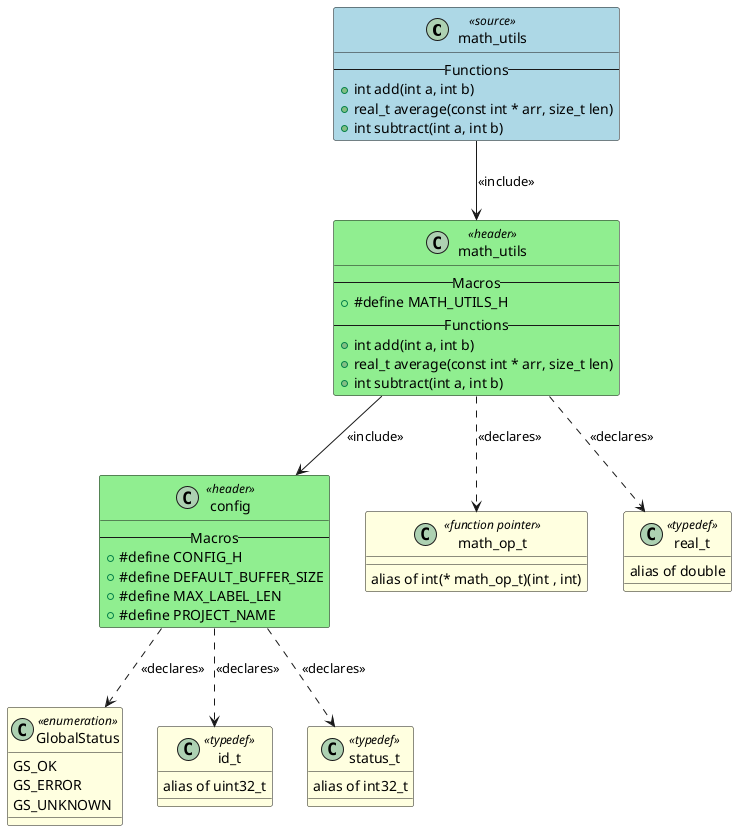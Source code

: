 @startuml math_utils

class "math_utils" as MATH_UTILS <<source>> #LightBlue
{
    -- Functions --
    + int add(int a, int b)
    + real_t average(const int * arr, size_t len)
    + int subtract(int a, int b)
}

class "config" as HEADER_CONFIG <<header>> #LightGreen
{
    -- Macros --
    + #define CONFIG_H
    + #define DEFAULT_BUFFER_SIZE
    + #define MAX_LABEL_LEN
    + #define PROJECT_NAME
}

class "math_utils" as HEADER_MATH_UTILS <<header>> #LightGreen
{
    -- Macros --
    + #define MATH_UTILS_H
    -- Functions --
    + int add(int a, int b)
    + real_t average(const int * arr, size_t len)
    + int subtract(int a, int b)
}

class "GlobalStatus" as TYPEDEF_GLOBALSTATUS <<enumeration>> #LightYellow
{
    GS_OK
    GS_ERROR
    GS_UNKNOWN
}

class "id_t" as TYPEDEF_ID_T <<typedef>> #LightYellow
{
    alias of uint32_t
}

class "status_t" as TYPEDEF_STATUS_T <<typedef>> #LightYellow
{
    alias of int32_t
}

class "math_op_t" as TYPEDEF_MATH_OP_T <<function pointer>> #LightYellow
{
    alias of int(* math_op_t)(int , int)
}

class "real_t" as TYPEDEF_REAL_T <<typedef>> #LightYellow
{
    alias of double
}


' Include relationships
MATH_UTILS --> HEADER_MATH_UTILS : <<include>>
HEADER_MATH_UTILS --> HEADER_CONFIG : <<include>>

' Declaration relationships
HEADER_CONFIG ..> TYPEDEF_GLOBALSTATUS : <<declares>>
HEADER_CONFIG ..> TYPEDEF_ID_T : <<declares>>
HEADER_CONFIG ..> TYPEDEF_STATUS_T : <<declares>>
HEADER_MATH_UTILS ..> TYPEDEF_MATH_OP_T : <<declares>>
HEADER_MATH_UTILS ..> TYPEDEF_REAL_T : <<declares>>

' Uses relationships

@enduml